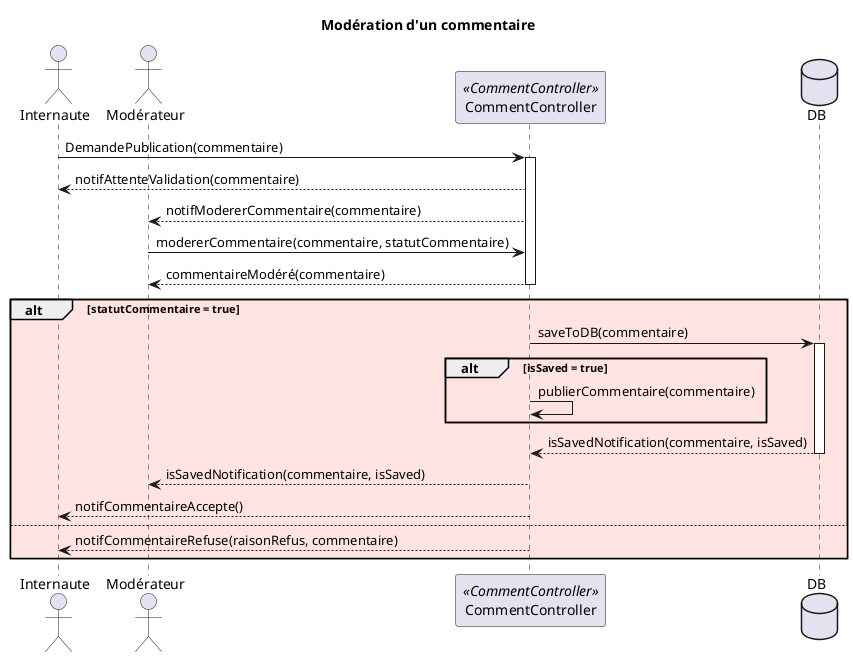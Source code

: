 @startuml

title Modération d'un commentaire

actor Internaute
actor Modérateur
participant "CommentController" as Controller <<CommentController>>
database DB

Internaute -> Controller++: DemandePublication(commentaire)
Controller --> Internaute: notifAttenteValidation(commentaire)
Controller --> Modérateur: notifModererCommentaire(commentaire)
Modérateur -> Controller: modererCommentaire(commentaire, statutCommentaire)
Controller --> Modérateur--: commentaireModéré(commentaire)

alt #MistyRose statutCommentaire = true

Controller -> DB++: saveToDB(commentaire)
alt isSaved = true
Controller -> Controller: publierCommentaire(commentaire)
end alt

DB --> Controller--: isSavedNotification(commentaire, isSaved)
Controller --> Modérateur: isSavedNotification(commentaire, isSaved)
Controller --> Internaute: notifCommentaireAccepte()
else
Controller --> Internaute: notifCommentaireRefuse(raisonRefus, commentaire)
end

@enduml